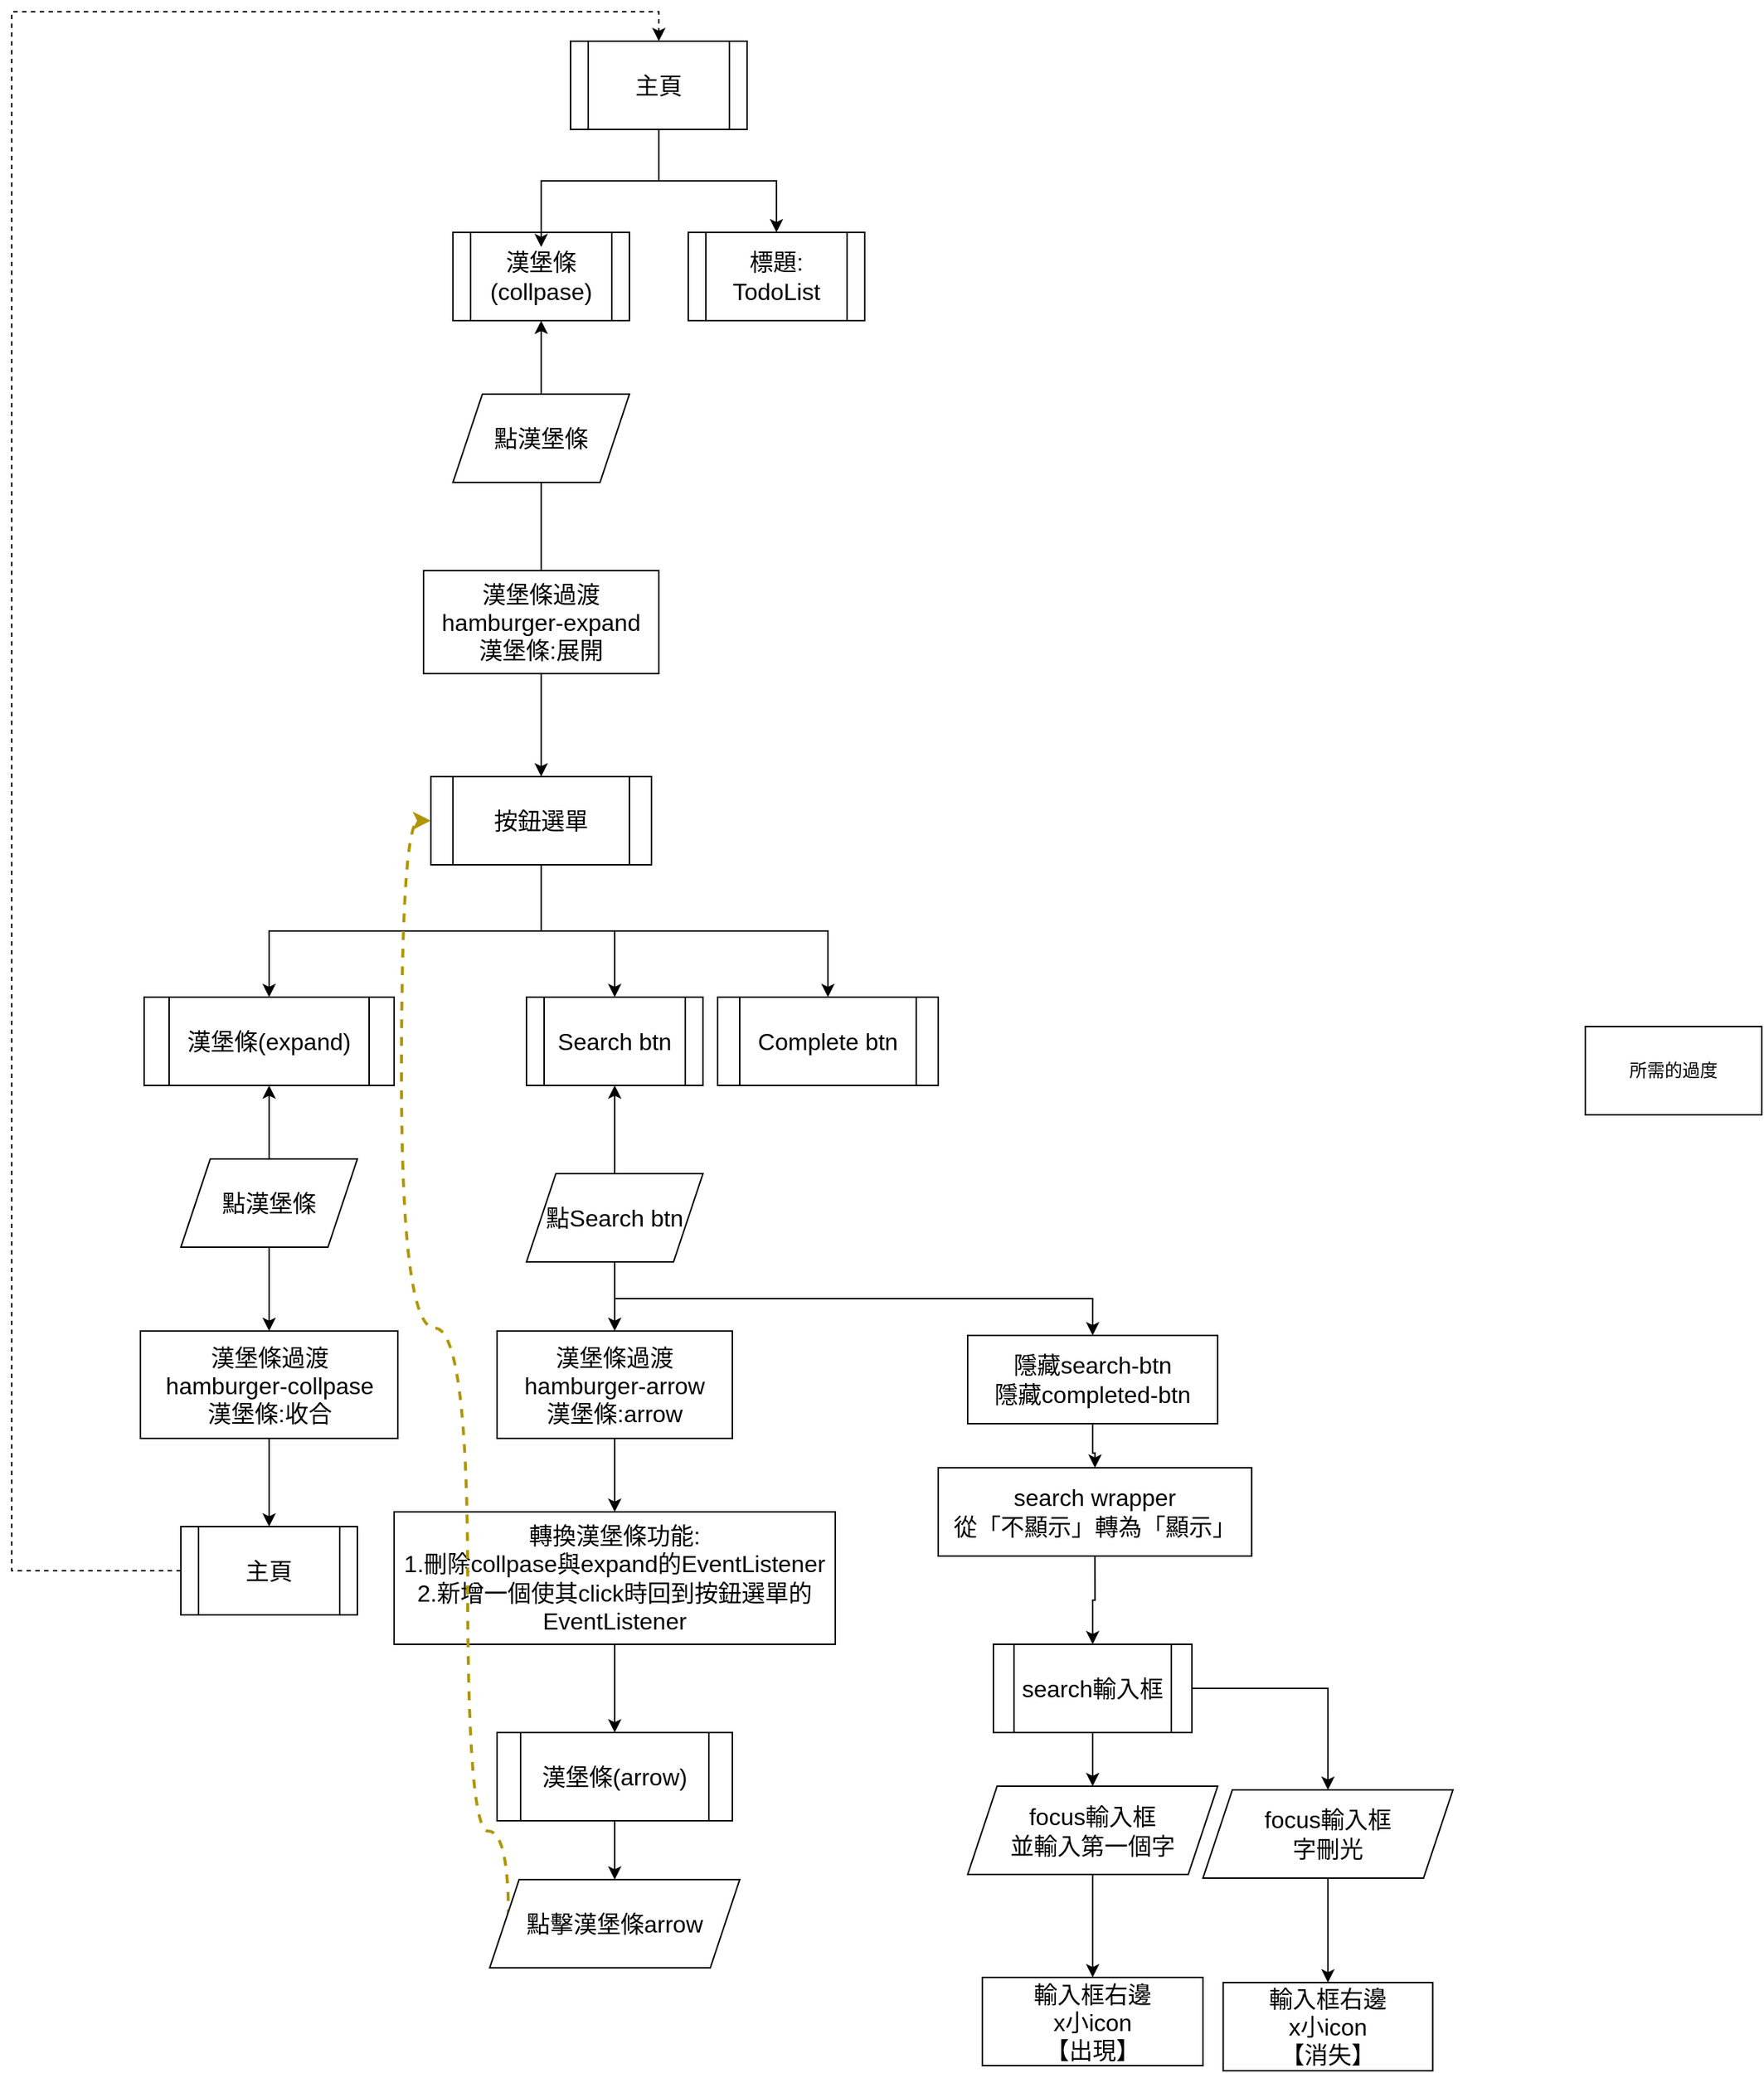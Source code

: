 <mxfile version="17.2.1" type="device"><diagram id="OU_4X724conIC8YHFExM" name="第 1 页"><mxGraphModel dx="2591" dy="1692" grid="1" gridSize="10" guides="0" tooltips="1" connect="1" arrows="1" fold="1" page="1" pageScale="1" pageWidth="1169" pageHeight="827" math="0" shadow="0"><root><mxCell id="0"/><mxCell id="1" parent="0"/><mxCell id="X8EXcj-Cw6bC6t_Icsz7-39" style="edgeStyle=orthogonalEdgeStyle;rounded=0;orthogonalLoop=1;jettySize=auto;html=1;entryX=0.5;entryY=1;entryDx=0;entryDy=0;fontFamily=Helvetica;fontSize=16;fontColor=default;" parent="1" source="X8EXcj-Cw6bC6t_Icsz7-1" target="X8EXcj-Cw6bC6t_Icsz7-38" edge="1"><mxGeometry relative="1" as="geometry"/></mxCell><mxCell id="X8EXcj-Cw6bC6t_Icsz7-1" value="點漢堡條" style="shape=parallelogram;perimeter=parallelogramPerimeter;whiteSpace=wrap;html=1;fixedSize=1;fontFamily=Helvetica;fontSize=16;fontColor=default;align=center;strokeColor=default;fillColor=default;" parent="1" vertex="1"><mxGeometry x="260" y="190" width="120" height="60" as="geometry"/></mxCell><mxCell id="X8EXcj-Cw6bC6t_Icsz7-10" value="" style="edgeStyle=orthogonalEdgeStyle;rounded=0;orthogonalLoop=1;jettySize=auto;html=1;fontFamily=Helvetica;fontSize=16;fontColor=default;exitX=0.5;exitY=1;exitDx=0;exitDy=0;" parent="1" source="X8EXcj-Cw6bC6t_Icsz7-4" target="X8EXcj-Cw6bC6t_Icsz7-9" edge="1"><mxGeometry relative="1" as="geometry"/></mxCell><mxCell id="X8EXcj-Cw6bC6t_Icsz7-16" value="" style="edgeStyle=orthogonalEdgeStyle;rounded=0;orthogonalLoop=1;jettySize=auto;html=1;fontFamily=Helvetica;fontSize=16;fontColor=default;" parent="1" source="X8EXcj-Cw6bC6t_Icsz7-4" target="X8EXcj-Cw6bC6t_Icsz7-15" edge="1"><mxGeometry relative="1" as="geometry"/></mxCell><mxCell id="X8EXcj-Cw6bC6t_Icsz7-41" value="" style="edgeStyle=orthogonalEdgeStyle;rounded=0;orthogonalLoop=1;jettySize=auto;html=1;fontFamily=Helvetica;fontSize=16;fontColor=default;exitX=0.5;exitY=1;exitDx=0;exitDy=0;" parent="1" source="X8EXcj-Cw6bC6t_Icsz7-4" target="X8EXcj-Cw6bC6t_Icsz7-40" edge="1"><mxGeometry relative="1" as="geometry"/></mxCell><mxCell id="X8EXcj-Cw6bC6t_Icsz7-4" value="按鈕選單" style="shape=process;whiteSpace=wrap;html=1;backgroundOutline=1;fontFamily=Helvetica;fontSize=16;fontColor=default;align=center;strokeColor=default;fillColor=default;" parent="1" vertex="1"><mxGeometry x="245" y="450" width="150" height="60" as="geometry"/></mxCell><mxCell id="X8EXcj-Cw6bC6t_Icsz7-9" value="&lt;font style=&quot;font-size: 16px&quot;&gt;漢堡條(&lt;span style=&quot;font-size: 16px&quot;&gt;expand&lt;/span&gt;)&lt;/font&gt;" style="shape=process;whiteSpace=wrap;html=1;backgroundOutline=1;fontFamily=Helvetica;fontSize=16;fontColor=default;align=center;strokeColor=default;fillColor=default;rounded=0;" parent="1" vertex="1"><mxGeometry x="50" y="600" width="170" height="60" as="geometry"/></mxCell><mxCell id="X8EXcj-Cw6bC6t_Icsz7-15" value="Search btn" style="shape=process;whiteSpace=wrap;html=1;backgroundOutline=1;fontFamily=Helvetica;fontSize=16;fontColor=default;align=center;strokeColor=default;fillColor=default;" parent="1" vertex="1"><mxGeometry x="310" y="600" width="120" height="60" as="geometry"/></mxCell><mxCell id="X8EXcj-Cw6bC6t_Icsz7-38" value="漢堡條(collpase)" style="shape=process;whiteSpace=wrap;html=1;backgroundOutline=1;labelBackgroundColor=default;fontFamily=Helvetica;fontSize=16;fontColor=default;fillColor=default;gradientColor=none;rounded=0;" parent="1" vertex="1"><mxGeometry x="260" y="80" width="120" height="60" as="geometry"/></mxCell><mxCell id="X8EXcj-Cw6bC6t_Icsz7-40" value="Complete btn" style="shape=process;whiteSpace=wrap;html=1;backgroundOutline=1;fontFamily=Helvetica;fontSize=16;fontColor=default;align=center;strokeColor=default;fillColor=default;" parent="1" vertex="1"><mxGeometry x="440" y="600" width="150" height="60" as="geometry"/></mxCell><mxCell id="X8EXcj-Cw6bC6t_Icsz7-44" value="&lt;span style=&quot;font-size: 16px&quot;&gt;漢堡條&lt;/span&gt;&lt;span style=&quot;font-size: 16px&quot;&gt;過渡&lt;/span&gt;&lt;br style=&quot;font-size: 16px&quot;&gt;&lt;span style=&quot;font-size: 16px&quot;&gt;hamburger-expand&lt;br style=&quot;font-size: 16px&quot;&gt;漢堡條:展開&lt;br style=&quot;font-size: 16px&quot;&gt;&lt;/span&gt;" style="rounded=0;whiteSpace=wrap;html=1;fontFamily=Helvetica;fontSize=16;fontColor=default;strokeColor=default;fillColor=default;" parent="1" vertex="1"><mxGeometry x="240" y="310" width="160" height="70" as="geometry"/></mxCell><mxCell id="X8EXcj-Cw6bC6t_Icsz7-45" value="" style="edgeStyle=orthogonalEdgeStyle;rounded=0;orthogonalLoop=1;jettySize=auto;html=1;fontFamily=Helvetica;fontSize=16;fontColor=default;endArrow=none;entryX=0.5;entryY=0;entryDx=0;entryDy=0;" parent="1" source="X8EXcj-Cw6bC6t_Icsz7-1" target="X8EXcj-Cw6bC6t_Icsz7-44" edge="1"><mxGeometry relative="1" as="geometry"><mxPoint x="320" y="250.0" as="sourcePoint"/><mxPoint x="350" y="360" as="targetPoint"/></mxGeometry></mxCell><mxCell id="X8EXcj-Cw6bC6t_Icsz7-46" value="標題:&lt;br style=&quot;font-size: 16px;&quot;&gt;TodoList" style="shape=process;whiteSpace=wrap;html=1;backgroundOutline=1;fontFamily=Helvetica;fontSize=16;fontColor=default;strokeColor=default;fillColor=default;" parent="1" vertex="1"><mxGeometry x="420" y="80" width="120" height="60" as="geometry"/></mxCell><mxCell id="X8EXcj-Cw6bC6t_Icsz7-54" style="edgeStyle=orthogonalEdgeStyle;rounded=0;orthogonalLoop=1;jettySize=auto;html=1;entryX=0.5;entryY=1;entryDx=0;entryDy=0;fontFamily=Helvetica;fontSize=16;fontColor=default;" parent="1" source="X8EXcj-Cw6bC6t_Icsz7-47" target="X8EXcj-Cw6bC6t_Icsz7-9" edge="1"><mxGeometry relative="1" as="geometry"/></mxCell><mxCell id="X8EXcj-Cw6bC6t_Icsz7-56" value="" style="edgeStyle=orthogonalEdgeStyle;rounded=0;orthogonalLoop=1;jettySize=auto;html=1;fontFamily=Helvetica;fontSize=16;fontColor=default;" parent="1" source="X8EXcj-Cw6bC6t_Icsz7-47" target="X8EXcj-Cw6bC6t_Icsz7-55" edge="1"><mxGeometry relative="1" as="geometry"/></mxCell><mxCell id="X8EXcj-Cw6bC6t_Icsz7-47" value="點漢堡條" style="shape=parallelogram;perimeter=parallelogramPerimeter;whiteSpace=wrap;html=1;fixedSize=1;fontFamily=Helvetica;fontSize=16;fontColor=default;strokeColor=default;fillColor=default;" parent="1" vertex="1"><mxGeometry x="75" y="710" width="120" height="60" as="geometry"/></mxCell><mxCell id="X8EXcj-Cw6bC6t_Icsz7-53" style="edgeStyle=orthogonalEdgeStyle;rounded=0;orthogonalLoop=1;jettySize=auto;html=1;fontFamily=Helvetica;fontSize=16;fontColor=default;exitX=0.5;exitY=1;exitDx=0;exitDy=0;" parent="1" source="X8EXcj-Cw6bC6t_Icsz7-44" edge="1"><mxGeometry relative="1" as="geometry"><mxPoint x="320" y="430" as="sourcePoint"/><mxPoint x="320" y="450" as="targetPoint"/></mxGeometry></mxCell><mxCell id="X8EXcj-Cw6bC6t_Icsz7-62" value="" style="edgeStyle=orthogonalEdgeStyle;rounded=0;orthogonalLoop=1;jettySize=auto;html=1;fontFamily=Helvetica;fontSize=16;fontColor=default;entryX=0.5;entryY=0;entryDx=0;entryDy=0;" parent="1" source="X8EXcj-Cw6bC6t_Icsz7-55" target="X8EXcj-Cw6bC6t_Icsz7-67" edge="1"><mxGeometry relative="1" as="geometry"><mxPoint x="135" y="960" as="targetPoint"/></mxGeometry></mxCell><mxCell id="X8EXcj-Cw6bC6t_Icsz7-55" value="&lt;span style=&quot;font-size: 16px&quot;&gt;漢堡條過渡&lt;/span&gt;&lt;br style=&quot;font-size: 16px&quot;&gt;&lt;span style=&quot;font-size: 16px&quot;&gt;hamburger-collpase&lt;br style=&quot;font-size: 16px&quot;&gt;漢堡條:收合&lt;/span&gt;" style="whiteSpace=wrap;html=1;fontSize=16;fillColor=default;rounded=0;" parent="1" vertex="1"><mxGeometry x="47.5" y="827" width="175" height="73" as="geometry"/></mxCell><mxCell id="X8EXcj-Cw6bC6t_Icsz7-65" style="edgeStyle=orthogonalEdgeStyle;rounded=0;orthogonalLoop=1;jettySize=auto;html=1;entryX=0.5;entryY=0.167;entryDx=0;entryDy=0;entryPerimeter=0;fontFamily=Helvetica;fontSize=16;fontColor=default;" parent="1" source="X8EXcj-Cw6bC6t_Icsz7-64" target="X8EXcj-Cw6bC6t_Icsz7-38" edge="1"><mxGeometry relative="1" as="geometry"/></mxCell><mxCell id="X8EXcj-Cw6bC6t_Icsz7-66" style="edgeStyle=orthogonalEdgeStyle;rounded=0;orthogonalLoop=1;jettySize=auto;html=1;entryX=0.5;entryY=0;entryDx=0;entryDy=0;fontFamily=Helvetica;fontSize=16;fontColor=default;" parent="1" source="X8EXcj-Cw6bC6t_Icsz7-64" target="X8EXcj-Cw6bC6t_Icsz7-46" edge="1"><mxGeometry relative="1" as="geometry"/></mxCell><mxCell id="X8EXcj-Cw6bC6t_Icsz7-64" value="主頁" style="shape=process;whiteSpace=wrap;html=1;backgroundOutline=1;fontFamily=Helvetica;fontSize=16;fontColor=default;strokeColor=default;fillColor=default;" parent="1" vertex="1"><mxGeometry x="340" y="-50" width="120" height="60" as="geometry"/></mxCell><mxCell id="X8EXcj-Cw6bC6t_Icsz7-68" style="edgeStyle=orthogonalEdgeStyle;rounded=0;orthogonalLoop=1;jettySize=auto;html=1;entryX=0.5;entryY=0;entryDx=0;entryDy=0;fontFamily=Helvetica;fontSize=16;fontColor=default;dashed=1;" parent="1" source="X8EXcj-Cw6bC6t_Icsz7-67" target="X8EXcj-Cw6bC6t_Icsz7-64" edge="1"><mxGeometry relative="1" as="geometry"><Array as="points"><mxPoint x="-40" y="990"/><mxPoint x="-40" y="-70"/><mxPoint x="400" y="-70"/></Array></mxGeometry></mxCell><mxCell id="X8EXcj-Cw6bC6t_Icsz7-67" value="主頁" style="shape=process;whiteSpace=wrap;html=1;backgroundOutline=1;fontFamily=Helvetica;fontSize=16;fontColor=default;strokeColor=default;fillColor=default;" parent="1" vertex="1"><mxGeometry x="75" y="960" width="120" height="60" as="geometry"/></mxCell><mxCell id="X8EXcj-Cw6bC6t_Icsz7-70" style="edgeStyle=orthogonalEdgeStyle;rounded=0;orthogonalLoop=1;jettySize=auto;html=1;entryX=0.5;entryY=1;entryDx=0;entryDy=0;fontFamily=Helvetica;fontSize=16;fontColor=default;" parent="1" source="X8EXcj-Cw6bC6t_Icsz7-69" target="X8EXcj-Cw6bC6t_Icsz7-15" edge="1"><mxGeometry relative="1" as="geometry"/></mxCell><mxCell id="X8EXcj-Cw6bC6t_Icsz7-71" style="edgeStyle=orthogonalEdgeStyle;rounded=0;orthogonalLoop=1;jettySize=auto;html=1;fontFamily=Helvetica;fontSize=16;fontColor=default;entryX=0.5;entryY=0;entryDx=0;entryDy=0;" parent="1" source="X8EXcj-Cw6bC6t_Icsz7-69" target="X8EXcj-Cw6bC6t_Icsz7-72" edge="1"><mxGeometry relative="1" as="geometry"><mxPoint x="370" y="830" as="targetPoint"/></mxGeometry></mxCell><mxCell id="X8EXcj-Cw6bC6t_Icsz7-78" style="edgeStyle=orthogonalEdgeStyle;shape=connector;rounded=0;orthogonalLoop=1;jettySize=auto;html=1;labelBackgroundColor=default;fontFamily=Helvetica;fontSize=16;fontColor=default;endArrow=classic;strokeColor=default;exitX=0.5;exitY=1;exitDx=0;exitDy=0;" parent="1" source="X8EXcj-Cw6bC6t_Icsz7-69" target="X8EXcj-Cw6bC6t_Icsz7-79" edge="1"><mxGeometry relative="1" as="geometry"><mxPoint x="530" y="830" as="targetPoint"/></mxGeometry></mxCell><mxCell id="X8EXcj-Cw6bC6t_Icsz7-69" value="點Search btn" style="shape=parallelogram;perimeter=parallelogramPerimeter;whiteSpace=wrap;html=1;fixedSize=1;fontFamily=Helvetica;fontSize=16;fontColor=default;strokeColor=default;fillColor=default;" parent="1" vertex="1"><mxGeometry x="310" y="720" width="120" height="60" as="geometry"/></mxCell><mxCell id="X8EXcj-Cw6bC6t_Icsz7-75" value="" style="edgeStyle=orthogonalEdgeStyle;shape=connector;rounded=0;orthogonalLoop=1;jettySize=auto;html=1;labelBackgroundColor=default;fontFamily=Helvetica;fontSize=16;fontColor=default;endArrow=classic;strokeColor=default;exitX=0.5;exitY=1;exitDx=0;exitDy=0;" parent="1" source="X8EXcj-Cw6bC6t_Icsz7-76" target="X8EXcj-Cw6bC6t_Icsz7-74" edge="1"><mxGeometry relative="1" as="geometry"><mxPoint x="370" y="970" as="sourcePoint"/></mxGeometry></mxCell><mxCell id="X8EXcj-Cw6bC6t_Icsz7-77" value="" style="edgeStyle=orthogonalEdgeStyle;shape=connector;rounded=0;orthogonalLoop=1;jettySize=auto;html=1;labelBackgroundColor=default;fontFamily=Helvetica;fontSize=16;fontColor=default;endArrow=classic;strokeColor=default;" parent="1" source="X8EXcj-Cw6bC6t_Icsz7-72" target="X8EXcj-Cw6bC6t_Icsz7-76" edge="1"><mxGeometry relative="1" as="geometry"/></mxCell><mxCell id="X8EXcj-Cw6bC6t_Icsz7-72" value="&lt;span style=&quot;font-size: 16px&quot;&gt;漢堡條&lt;/span&gt;&lt;span style=&quot;font-size: 16px&quot;&gt;過渡&lt;/span&gt;&lt;br style=&quot;font-size: 16px&quot;&gt;&lt;span style=&quot;font-size: 16px&quot;&gt;hamburger-arrow&lt;br style=&quot;font-size: 16px&quot;&gt;漢堡條:&lt;/span&gt;&lt;span style=&quot;font-size: 16px&quot;&gt;arrow&lt;/span&gt;" style="rounded=0;whiteSpace=wrap;html=1;fontFamily=Helvetica;fontSize=16;fontColor=default;strokeColor=default;fillColor=default;" parent="1" vertex="1"><mxGeometry x="290" y="827" width="160" height="73" as="geometry"/></mxCell><mxCell id="X8EXcj-Cw6bC6t_Icsz7-74" value="&lt;span style=&quot;font-size: 16px&quot;&gt;漢堡條(arrow)&lt;/span&gt;" style="shape=process;whiteSpace=wrap;html=1;backgroundOutline=1;fontFamily=Helvetica;fontSize=16;fontColor=default;align=center;strokeColor=default;fillColor=default;" parent="1" vertex="1"><mxGeometry x="290" y="1100" width="160" height="60" as="geometry"/></mxCell><mxCell id="X8EXcj-Cw6bC6t_Icsz7-76" value="轉換漢堡條功能:&lt;br&gt;1.刪除collpase與expand的EventListener&lt;br&gt;2.新增一個使其click時回到按鈕選單的EventListener" style="whiteSpace=wrap;html=1;fontSize=16;rounded=0;" parent="1" vertex="1"><mxGeometry x="220" y="950" width="300" height="90" as="geometry"/></mxCell><mxCell id="X8EXcj-Cw6bC6t_Icsz7-81" value="" style="edgeStyle=orthogonalEdgeStyle;shape=connector;rounded=0;orthogonalLoop=1;jettySize=auto;html=1;labelBackgroundColor=default;fontFamily=Helvetica;fontSize=16;fontColor=default;endArrow=classic;strokeColor=default;entryX=0.5;entryY=0;entryDx=0;entryDy=0;" parent="1" source="X8EXcj-Cw6bC6t_Icsz7-79" target="X8EXcj-Cw6bC6t_Icsz7-80" edge="1"><mxGeometry relative="1" as="geometry"><mxPoint x="694.978" y="926.5" as="targetPoint"/></mxGeometry></mxCell><mxCell id="X8EXcj-Cw6bC6t_Icsz7-79" value="隱藏search-btn&lt;br&gt;隱藏completed-btn" style="rounded=0;whiteSpace=wrap;html=1;fontFamily=Helvetica;fontSize=16;fontColor=default;strokeColor=default;fillColor=default;" parent="1" vertex="1"><mxGeometry x="610" y="830" width="170" height="60" as="geometry"/></mxCell><mxCell id="X8EXcj-Cw6bC6t_Icsz7-82" style="edgeStyle=orthogonalEdgeStyle;shape=connector;rounded=0;orthogonalLoop=1;jettySize=auto;html=1;labelBackgroundColor=default;fontFamily=Helvetica;fontSize=16;fontColor=default;endArrow=classic;strokeColor=default;entryX=0.5;entryY=0;entryDx=0;entryDy=0;exitX=0.5;exitY=1;exitDx=0;exitDy=0;" parent="1" source="X8EXcj-Cw6bC6t_Icsz7-80" target="X8EXcj-Cw6bC6t_Icsz7-83" edge="1"><mxGeometry relative="1" as="geometry"><mxPoint x="673.445" y="1040" as="targetPoint"/><mxPoint x="694.978" y="986.5" as="sourcePoint"/></mxGeometry></mxCell><mxCell id="X8EXcj-Cw6bC6t_Icsz7-80" value="search wrapper&lt;br&gt;從「不顯示」轉為「顯示」" style="whiteSpace=wrap;html=1;fontSize=16;rounded=0;" parent="1" vertex="1"><mxGeometry x="590" y="920" width="213.12" height="60" as="geometry"/></mxCell><mxCell id="X8EXcj-Cw6bC6t_Icsz7-99" style="edgeStyle=orthogonalEdgeStyle;shape=connector;rounded=0;orthogonalLoop=1;jettySize=auto;html=1;labelBackgroundColor=default;fontFamily=Helvetica;fontSize=16;fontColor=default;endArrow=classic;strokeColor=default;entryX=0.5;entryY=0;entryDx=0;entryDy=0;" parent="1" source="X8EXcj-Cw6bC6t_Icsz7-83" target="X8EXcj-Cw6bC6t_Icsz7-100" edge="1"><mxGeometry relative="1" as="geometry"><mxPoint x="828.44" y="1140" as="targetPoint"/></mxGeometry></mxCell><mxCell id="X8EXcj-Cw6bC6t_Icsz7-83" value="search輸入框" style="shape=process;whiteSpace=wrap;html=1;backgroundOutline=1;fontFamily=Helvetica;fontSize=16;fontColor=default;strokeColor=default;fillColor=default;" parent="1" vertex="1"><mxGeometry x="627.5" y="1040" width="135" height="60" as="geometry"/></mxCell><mxCell id="X8EXcj-Cw6bC6t_Icsz7-92" style="edgeStyle=orthogonalEdgeStyle;shape=connector;rounded=0;orthogonalLoop=1;jettySize=auto;html=1;labelBackgroundColor=default;fontFamily=Helvetica;fontSize=16;fontColor=default;endArrow=classic;strokeColor=#B09500;dashed=1;curved=1;entryX=0;entryY=0.5;entryDx=0;entryDy=0;fillColor=#e3c800;exitX=0.075;exitY=0.444;exitDx=0;exitDy=0;strokeWidth=2;exitPerimeter=0;" parent="1" source="X8EXcj-Cw6bC6t_Icsz7-85" target="X8EXcj-Cw6bC6t_Icsz7-4" edge="1"><mxGeometry relative="1" as="geometry"><mxPoint x="-310" y="380" as="targetPoint"/><Array as="points"><mxPoint x="270" y="1167"/><mxPoint x="270" y="825"/><mxPoint x="225" y="825"/><mxPoint x="225" y="480"/></Array></mxGeometry></mxCell><mxCell id="X8EXcj-Cw6bC6t_Icsz7-85" value="點擊漢堡條arrow" style="shape=parallelogram;perimeter=parallelogramPerimeter;whiteSpace=wrap;html=1;fixedSize=1;fontFamily=Helvetica;fontSize=16;fontColor=default;strokeColor=default;fillColor=default;" parent="1" vertex="1"><mxGeometry x="285" y="1200" width="170" height="60" as="geometry"/></mxCell><mxCell id="X8EXcj-Cw6bC6t_Icsz7-86" value="" style="edgeStyle=orthogonalEdgeStyle;shape=connector;rounded=0;orthogonalLoop=1;jettySize=auto;html=1;labelBackgroundColor=default;fontFamily=Helvetica;fontSize=16;fontColor=default;endArrow=classic;strokeColor=default;" parent="1" source="X8EXcj-Cw6bC6t_Icsz7-74" target="X8EXcj-Cw6bC6t_Icsz7-85" edge="1"><mxGeometry relative="1" as="geometry"/></mxCell><mxCell id="X8EXcj-Cw6bC6t_Icsz7-98" value="" style="edgeStyle=orthogonalEdgeStyle;shape=connector;rounded=0;orthogonalLoop=1;jettySize=auto;html=1;labelBackgroundColor=default;fontFamily=Helvetica;fontSize=16;fontColor=default;endArrow=classic;strokeColor=default;" parent="1" source="X8EXcj-Cw6bC6t_Icsz7-94" target="X8EXcj-Cw6bC6t_Icsz7-97" edge="1"><mxGeometry relative="1" as="geometry"/></mxCell><mxCell id="X8EXcj-Cw6bC6t_Icsz7-94" value="focus輸入框&lt;br&gt;並輸入第一個字" style="shape=parallelogram;perimeter=parallelogramPerimeter;whiteSpace=wrap;html=1;fixedSize=1;fontFamily=Helvetica;fontSize=16;fontColor=default;strokeColor=default;fillColor=default;" parent="1" vertex="1"><mxGeometry x="610.01" y="1136.5" width="169.99" height="60" as="geometry"/></mxCell><mxCell id="X8EXcj-Cw6bC6t_Icsz7-95" value="" style="shape=connector;rounded=0;orthogonalLoop=1;jettySize=auto;html=1;labelBackgroundColor=default;fontFamily=Helvetica;fontSize=16;fontColor=default;endArrow=classic;strokeColor=default;edgeStyle=orthogonalEdgeStyle;" parent="1" source="X8EXcj-Cw6bC6t_Icsz7-83" target="X8EXcj-Cw6bC6t_Icsz7-94" edge="1"><mxGeometry relative="1" as="geometry"/></mxCell><mxCell id="X8EXcj-Cw6bC6t_Icsz7-97" value="輸入框右邊&lt;br&gt;x小icon&lt;br&gt;【出現】" style="whiteSpace=wrap;html=1;fontSize=16;" parent="1" vertex="1"><mxGeometry x="620.01" y="1266.5" width="149.99" height="60" as="geometry"/></mxCell><mxCell id="X8EXcj-Cw6bC6t_Icsz7-103" style="edgeStyle=orthogonalEdgeStyle;shape=connector;rounded=0;orthogonalLoop=1;jettySize=auto;html=1;entryX=0.5;entryY=0;entryDx=0;entryDy=0;labelBackgroundColor=default;fontFamily=Helvetica;fontSize=16;fontColor=default;endArrow=classic;strokeColor=default;" parent="1" source="X8EXcj-Cw6bC6t_Icsz7-100" target="X8EXcj-Cw6bC6t_Icsz7-102" edge="1"><mxGeometry relative="1" as="geometry"/></mxCell><mxCell id="X8EXcj-Cw6bC6t_Icsz7-100" value="focus輸入框&lt;br&gt;字刪光" style="shape=parallelogram;perimeter=parallelogramPerimeter;whiteSpace=wrap;html=1;fixedSize=1;fontFamily=Helvetica;fontSize=16;fontColor=default;strokeColor=default;fillColor=default;" parent="1" vertex="1"><mxGeometry x="770" y="1139" width="169.99" height="60" as="geometry"/></mxCell><mxCell id="X8EXcj-Cw6bC6t_Icsz7-102" value="輸入框右邊&lt;br&gt;x小icon&lt;br&gt;【消失】" style="whiteSpace=wrap;html=1;fontSize=16;" parent="1" vertex="1"><mxGeometry x="783.75" y="1270" width="142.49" height="60" as="geometry"/></mxCell><mxCell id="X_vJ5Xw3JWzHQ5vnGq88-1" value="所需的過度" style="rounded=0;whiteSpace=wrap;html=1;" vertex="1" parent="1"><mxGeometry x="1030" y="620" width="120" height="60" as="geometry"/></mxCell></root></mxGraphModel></diagram></mxfile>
